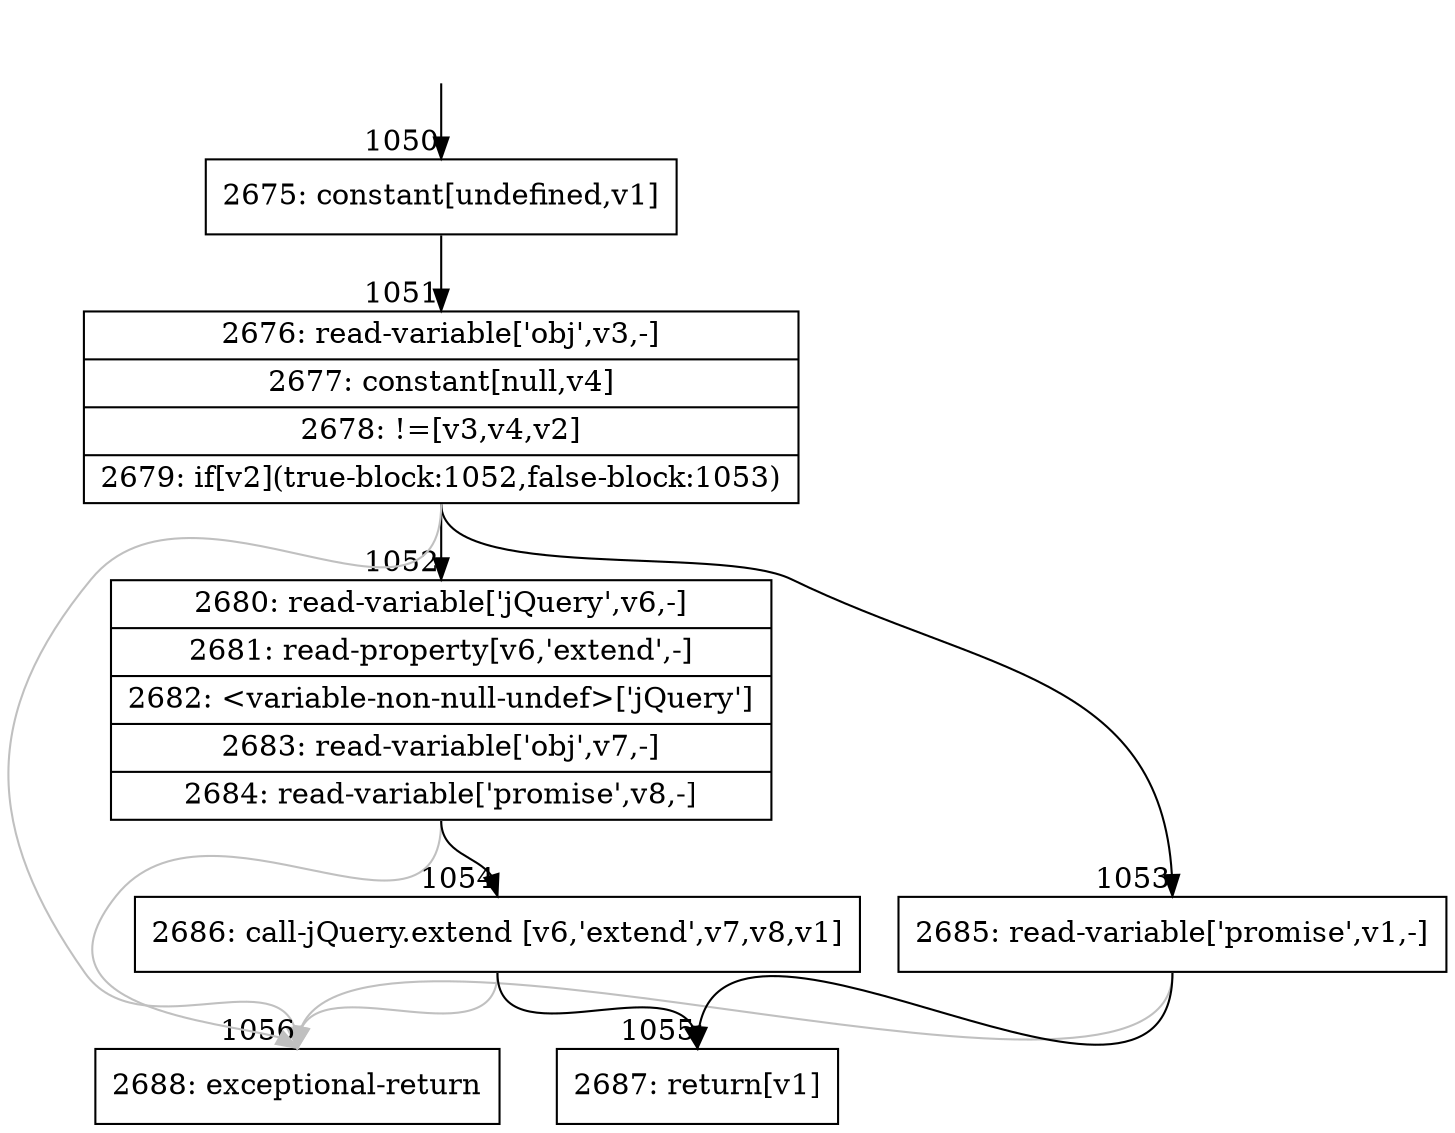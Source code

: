digraph {
rankdir="TD"
BB_entry82[shape=none,label=""];
BB_entry82 -> BB1050 [tailport=s, headport=n, headlabel="    1050"]
BB1050 [shape=record label="{2675: constant[undefined,v1]}" ] 
BB1050 -> BB1051 [tailport=s, headport=n, headlabel="      1051"]
BB1051 [shape=record label="{2676: read-variable['obj',v3,-]|2677: constant[null,v4]|2678: !=[v3,v4,v2]|2679: if[v2](true-block:1052,false-block:1053)}" ] 
BB1051 -> BB1052 [tailport=s, headport=n, headlabel="      1052"]
BB1051 -> BB1053 [tailport=s, headport=n, headlabel="      1053"]
BB1051 -> BB1056 [tailport=s, headport=n, color=gray, headlabel="      1056"]
BB1052 [shape=record label="{2680: read-variable['jQuery',v6,-]|2681: read-property[v6,'extend',-]|2682: \<variable-non-null-undef\>['jQuery']|2683: read-variable['obj',v7,-]|2684: read-variable['promise',v8,-]}" ] 
BB1052 -> BB1054 [tailport=s, headport=n, headlabel="      1054"]
BB1052 -> BB1056 [tailport=s, headport=n, color=gray]
BB1053 [shape=record label="{2685: read-variable['promise',v1,-]}" ] 
BB1053 -> BB1055 [tailport=s, headport=n, headlabel="      1055"]
BB1053 -> BB1056 [tailport=s, headport=n, color=gray]
BB1054 [shape=record label="{2686: call-jQuery.extend [v6,'extend',v7,v8,v1]}" ] 
BB1054 -> BB1055 [tailport=s, headport=n]
BB1054 -> BB1056 [tailport=s, headport=n, color=gray]
BB1055 [shape=record label="{2687: return[v1]}" ] 
BB1056 [shape=record label="{2688: exceptional-return}" ] 
//#$~ 1209
}
